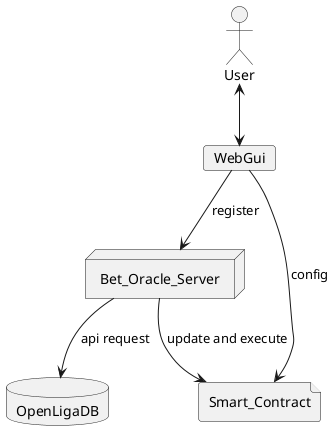 @startuml bet_oracle
actor User
card WebGui
node Bet_Oracle_Server
file Smart_Contract
database OpenLigaDB
User <--> WebGui
WebGui --> Smart_Contract : config
WebGui --> Bet_Oracle_Server : register
Bet_Oracle_Server --> OpenLigaDB : api request
Bet_Oracle_Server --> Smart_Contract : update and execute
@enduml